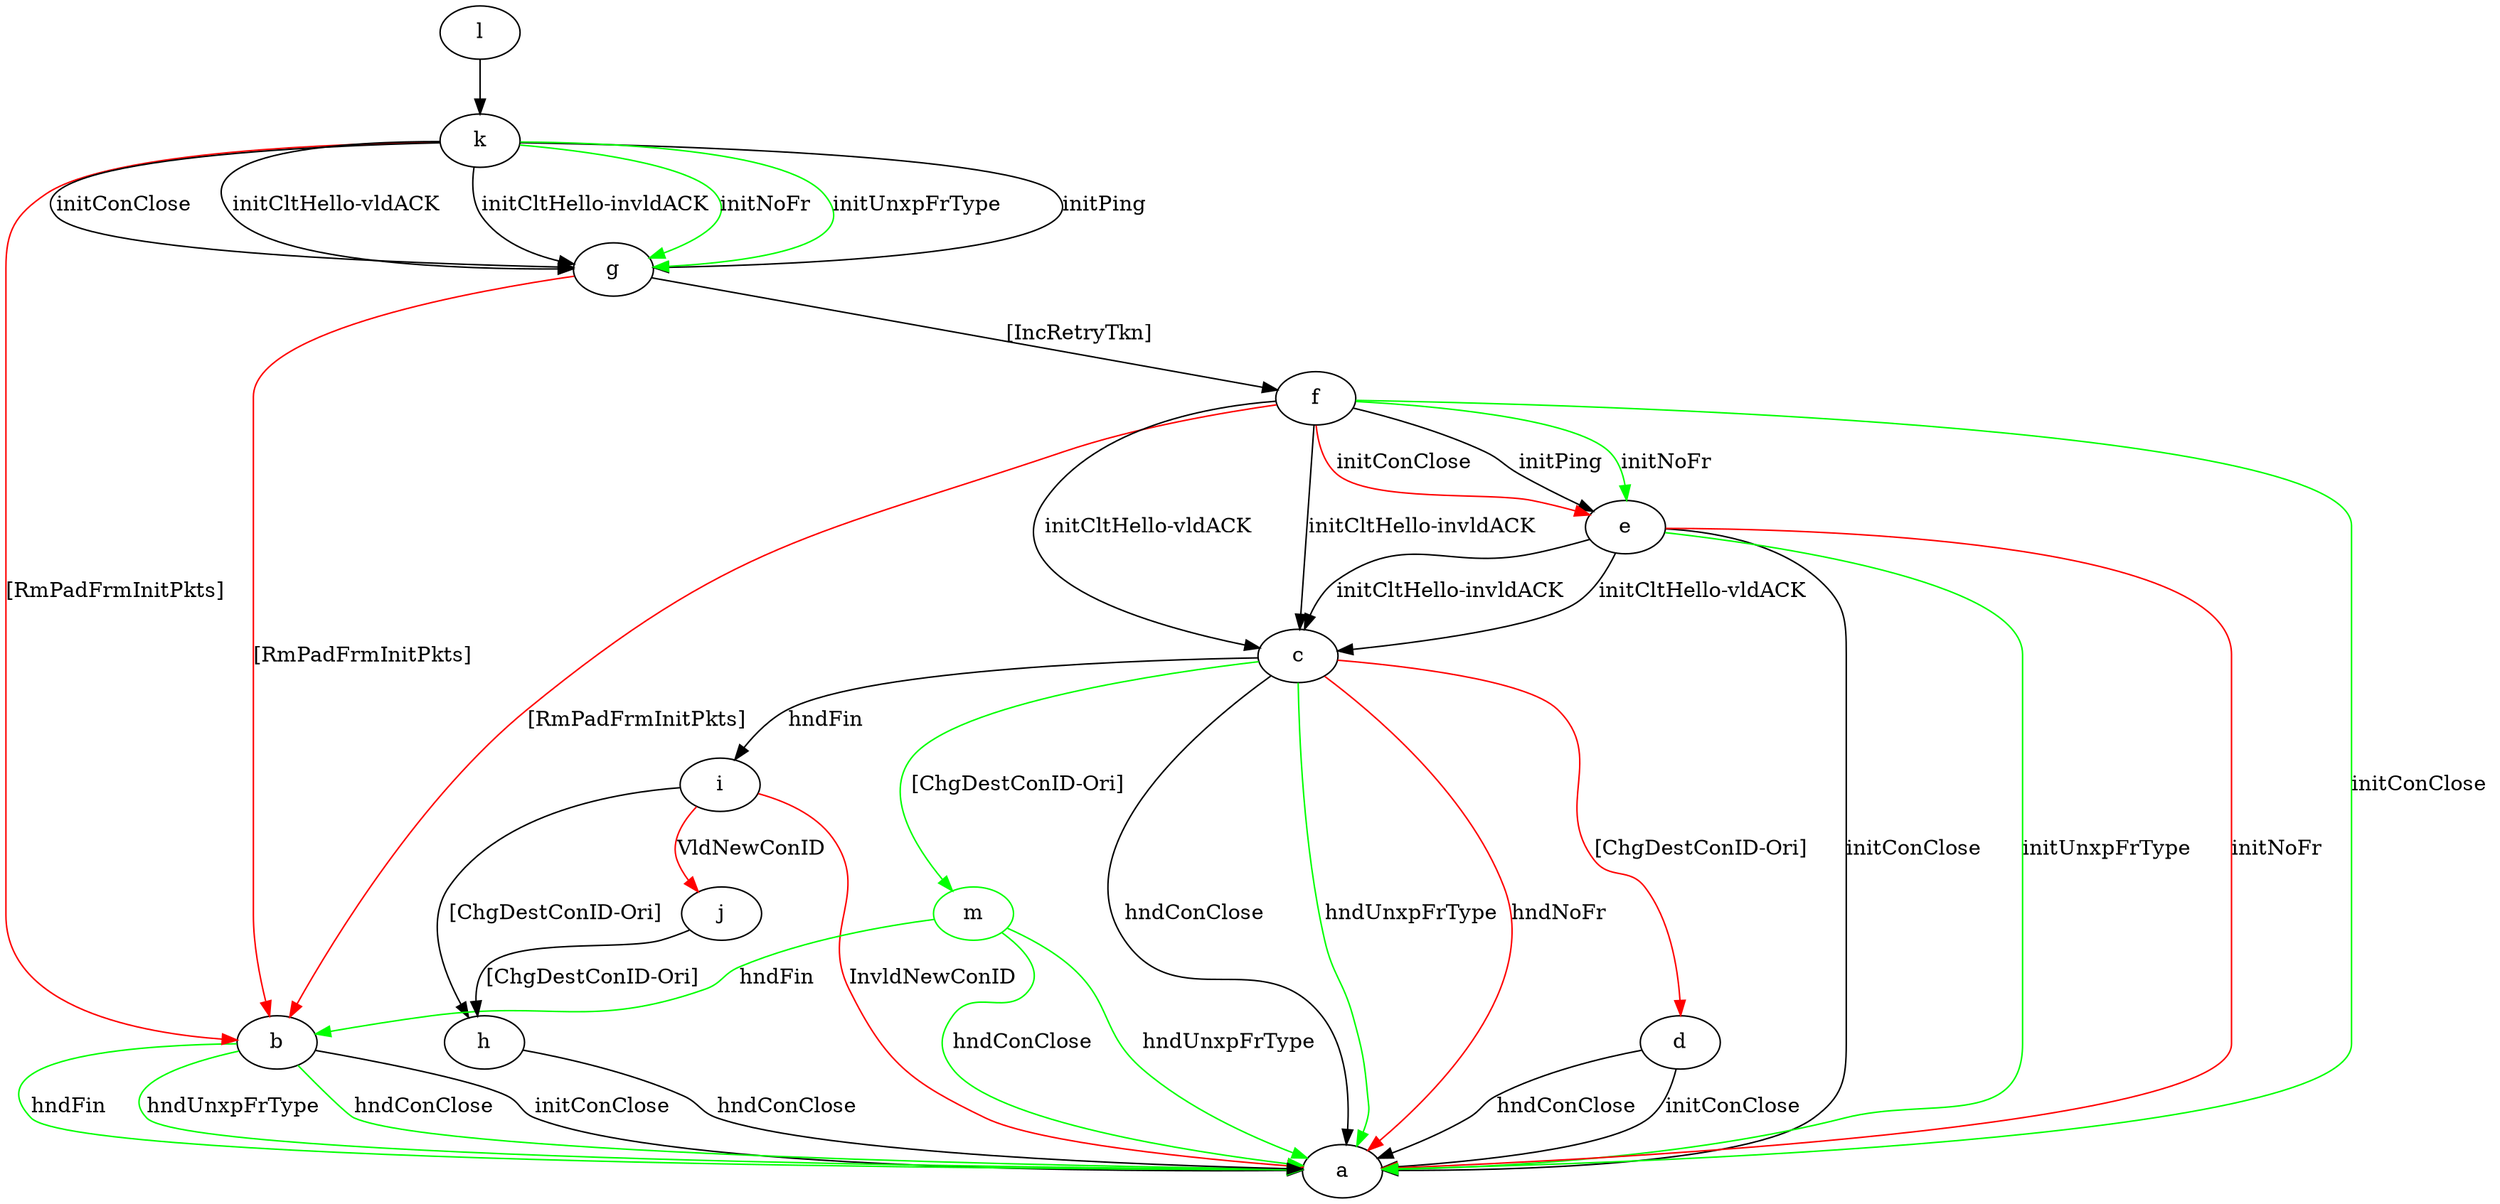 digraph "" {
	b -> a	[key=0,
		label="initConClose "];
	b -> a	[key=1,
		color=green,
		label="hndFin "];
	b -> a	[key=2,
		color=green,
		label="hndUnxpFrType "];
	b -> a	[key=3,
		color=green,
		label="hndConClose "];
	c -> a	[key=0,
		label="hndConClose "];
	c -> a	[key=1,
		color=green,
		label="hndUnxpFrType "];
	c -> a	[key=2,
		color=red,
		label="hndNoFr "];
	c -> d	[key=0,
		color=red,
		label="[ChgDestConID-Ori] "];
	c -> i	[key=0,
		label="hndFin "];
	m	[color=green];
	c -> m	[key=0,
		color=green,
		label="[ChgDestConID-Ori] "];
	d -> a	[key=0,
		label="initConClose "];
	d -> a	[key=1,
		label="hndConClose "];
	e -> a	[key=0,
		label="initConClose "];
	e -> a	[key=1,
		color=green,
		label="initUnxpFrType "];
	e -> a	[key=2,
		color=red,
		label="initNoFr "];
	e -> c	[key=0,
		label="initCltHello-vldACK "];
	e -> c	[key=1,
		label="initCltHello-invldACK "];
	f -> a	[key=0,
		color=green,
		label="initConClose "];
	f -> b	[key=0,
		color=red,
		label="[RmPadFrmInitPkts] "];
	f -> c	[key=0,
		label="initCltHello-vldACK "];
	f -> c	[key=1,
		label="initCltHello-invldACK "];
	f -> e	[key=0,
		label="initPing "];
	f -> e	[key=1,
		color=green,
		label="initNoFr "];
	f -> e	[key=2,
		color=red,
		label="initConClose "];
	g -> b	[key=0,
		color=red,
		label="[RmPadFrmInitPkts] "];
	g -> f	[key=0,
		label="[IncRetryTkn] "];
	h -> a	[key=0,
		label="hndConClose "];
	i -> a	[key=0,
		color=red,
		label="InvldNewConID "];
	i -> h	[key=0,
		label="[ChgDestConID-Ori] "];
	i -> j	[key=0,
		color=red,
		label="VldNewConID "];
	j -> h	[key=0,
		label="[ChgDestConID-Ori] "];
	k -> b	[key=0,
		color=red,
		label="[RmPadFrmInitPkts] "];
	k -> g	[key=0,
		label="initPing "];
	k -> g	[key=1,
		label="initConClose "];
	k -> g	[key=2,
		label="initCltHello-vldACK "];
	k -> g	[key=3,
		label="initCltHello-invldACK "];
	k -> g	[key=4,
		color=green,
		label="initNoFr "];
	k -> g	[key=5,
		color=green,
		label="initUnxpFrType "];
	l -> k	[key=0];
	m -> a	[key=0,
		color=green,
		label="hndUnxpFrType "];
	m -> a	[key=1,
		color=green,
		label="hndConClose "];
	m -> b	[key=0,
		color=green,
		label="hndFin "];
}
